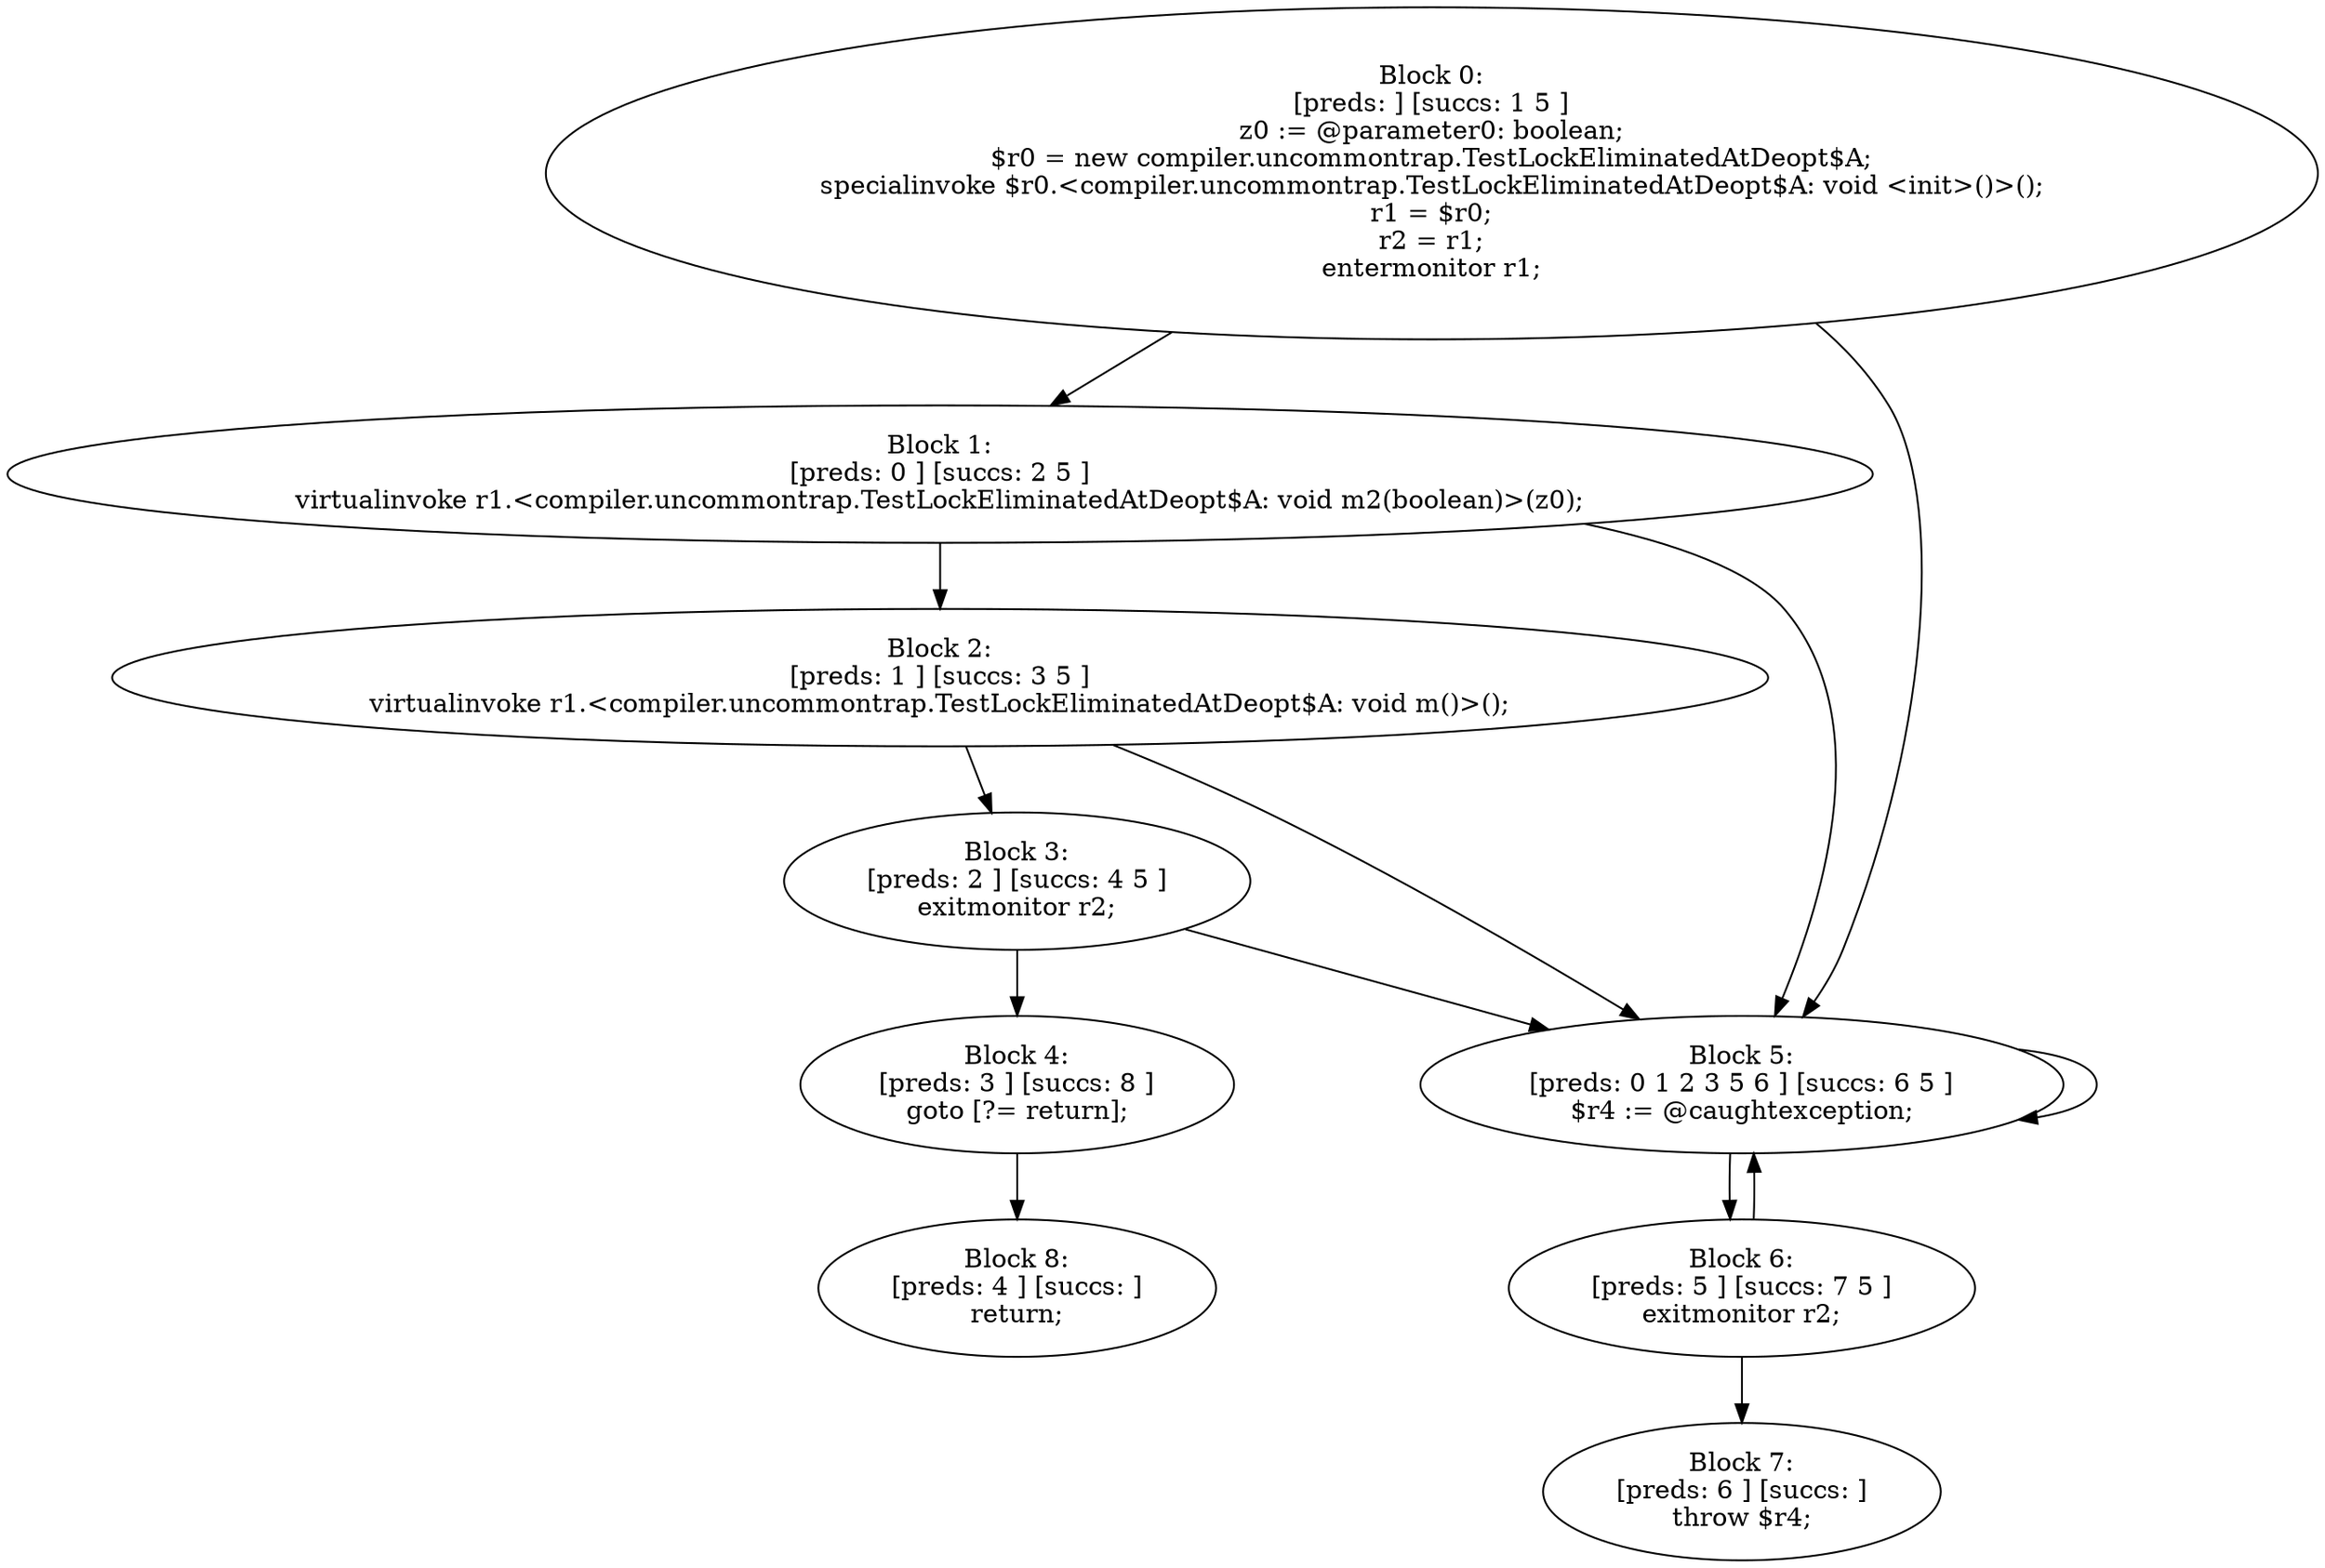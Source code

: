 digraph "unitGraph" {
    "Block 0:
[preds: ] [succs: 1 5 ]
z0 := @parameter0: boolean;
$r0 = new compiler.uncommontrap.TestLockEliminatedAtDeopt$A;
specialinvoke $r0.<compiler.uncommontrap.TestLockEliminatedAtDeopt$A: void <init>()>();
r1 = $r0;
r2 = r1;
entermonitor r1;
"
    "Block 1:
[preds: 0 ] [succs: 2 5 ]
virtualinvoke r1.<compiler.uncommontrap.TestLockEliminatedAtDeopt$A: void m2(boolean)>(z0);
"
    "Block 2:
[preds: 1 ] [succs: 3 5 ]
virtualinvoke r1.<compiler.uncommontrap.TestLockEliminatedAtDeopt$A: void m()>();
"
    "Block 3:
[preds: 2 ] [succs: 4 5 ]
exitmonitor r2;
"
    "Block 4:
[preds: 3 ] [succs: 8 ]
goto [?= return];
"
    "Block 5:
[preds: 0 1 2 3 5 6 ] [succs: 6 5 ]
$r4 := @caughtexception;
"
    "Block 6:
[preds: 5 ] [succs: 7 5 ]
exitmonitor r2;
"
    "Block 7:
[preds: 6 ] [succs: ]
throw $r4;
"
    "Block 8:
[preds: 4 ] [succs: ]
return;
"
    "Block 0:
[preds: ] [succs: 1 5 ]
z0 := @parameter0: boolean;
$r0 = new compiler.uncommontrap.TestLockEliminatedAtDeopt$A;
specialinvoke $r0.<compiler.uncommontrap.TestLockEliminatedAtDeopt$A: void <init>()>();
r1 = $r0;
r2 = r1;
entermonitor r1;
"->"Block 1:
[preds: 0 ] [succs: 2 5 ]
virtualinvoke r1.<compiler.uncommontrap.TestLockEliminatedAtDeopt$A: void m2(boolean)>(z0);
";
    "Block 0:
[preds: ] [succs: 1 5 ]
z0 := @parameter0: boolean;
$r0 = new compiler.uncommontrap.TestLockEliminatedAtDeopt$A;
specialinvoke $r0.<compiler.uncommontrap.TestLockEliminatedAtDeopt$A: void <init>()>();
r1 = $r0;
r2 = r1;
entermonitor r1;
"->"Block 5:
[preds: 0 1 2 3 5 6 ] [succs: 6 5 ]
$r4 := @caughtexception;
";
    "Block 1:
[preds: 0 ] [succs: 2 5 ]
virtualinvoke r1.<compiler.uncommontrap.TestLockEliminatedAtDeopt$A: void m2(boolean)>(z0);
"->"Block 2:
[preds: 1 ] [succs: 3 5 ]
virtualinvoke r1.<compiler.uncommontrap.TestLockEliminatedAtDeopt$A: void m()>();
";
    "Block 1:
[preds: 0 ] [succs: 2 5 ]
virtualinvoke r1.<compiler.uncommontrap.TestLockEliminatedAtDeopt$A: void m2(boolean)>(z0);
"->"Block 5:
[preds: 0 1 2 3 5 6 ] [succs: 6 5 ]
$r4 := @caughtexception;
";
    "Block 2:
[preds: 1 ] [succs: 3 5 ]
virtualinvoke r1.<compiler.uncommontrap.TestLockEliminatedAtDeopt$A: void m()>();
"->"Block 3:
[preds: 2 ] [succs: 4 5 ]
exitmonitor r2;
";
    "Block 2:
[preds: 1 ] [succs: 3 5 ]
virtualinvoke r1.<compiler.uncommontrap.TestLockEliminatedAtDeopt$A: void m()>();
"->"Block 5:
[preds: 0 1 2 3 5 6 ] [succs: 6 5 ]
$r4 := @caughtexception;
";
    "Block 3:
[preds: 2 ] [succs: 4 5 ]
exitmonitor r2;
"->"Block 4:
[preds: 3 ] [succs: 8 ]
goto [?= return];
";
    "Block 3:
[preds: 2 ] [succs: 4 5 ]
exitmonitor r2;
"->"Block 5:
[preds: 0 1 2 3 5 6 ] [succs: 6 5 ]
$r4 := @caughtexception;
";
    "Block 4:
[preds: 3 ] [succs: 8 ]
goto [?= return];
"->"Block 8:
[preds: 4 ] [succs: ]
return;
";
    "Block 5:
[preds: 0 1 2 3 5 6 ] [succs: 6 5 ]
$r4 := @caughtexception;
"->"Block 6:
[preds: 5 ] [succs: 7 5 ]
exitmonitor r2;
";
    "Block 5:
[preds: 0 1 2 3 5 6 ] [succs: 6 5 ]
$r4 := @caughtexception;
"->"Block 5:
[preds: 0 1 2 3 5 6 ] [succs: 6 5 ]
$r4 := @caughtexception;
";
    "Block 6:
[preds: 5 ] [succs: 7 5 ]
exitmonitor r2;
"->"Block 7:
[preds: 6 ] [succs: ]
throw $r4;
";
    "Block 6:
[preds: 5 ] [succs: 7 5 ]
exitmonitor r2;
"->"Block 5:
[preds: 0 1 2 3 5 6 ] [succs: 6 5 ]
$r4 := @caughtexception;
";
}
